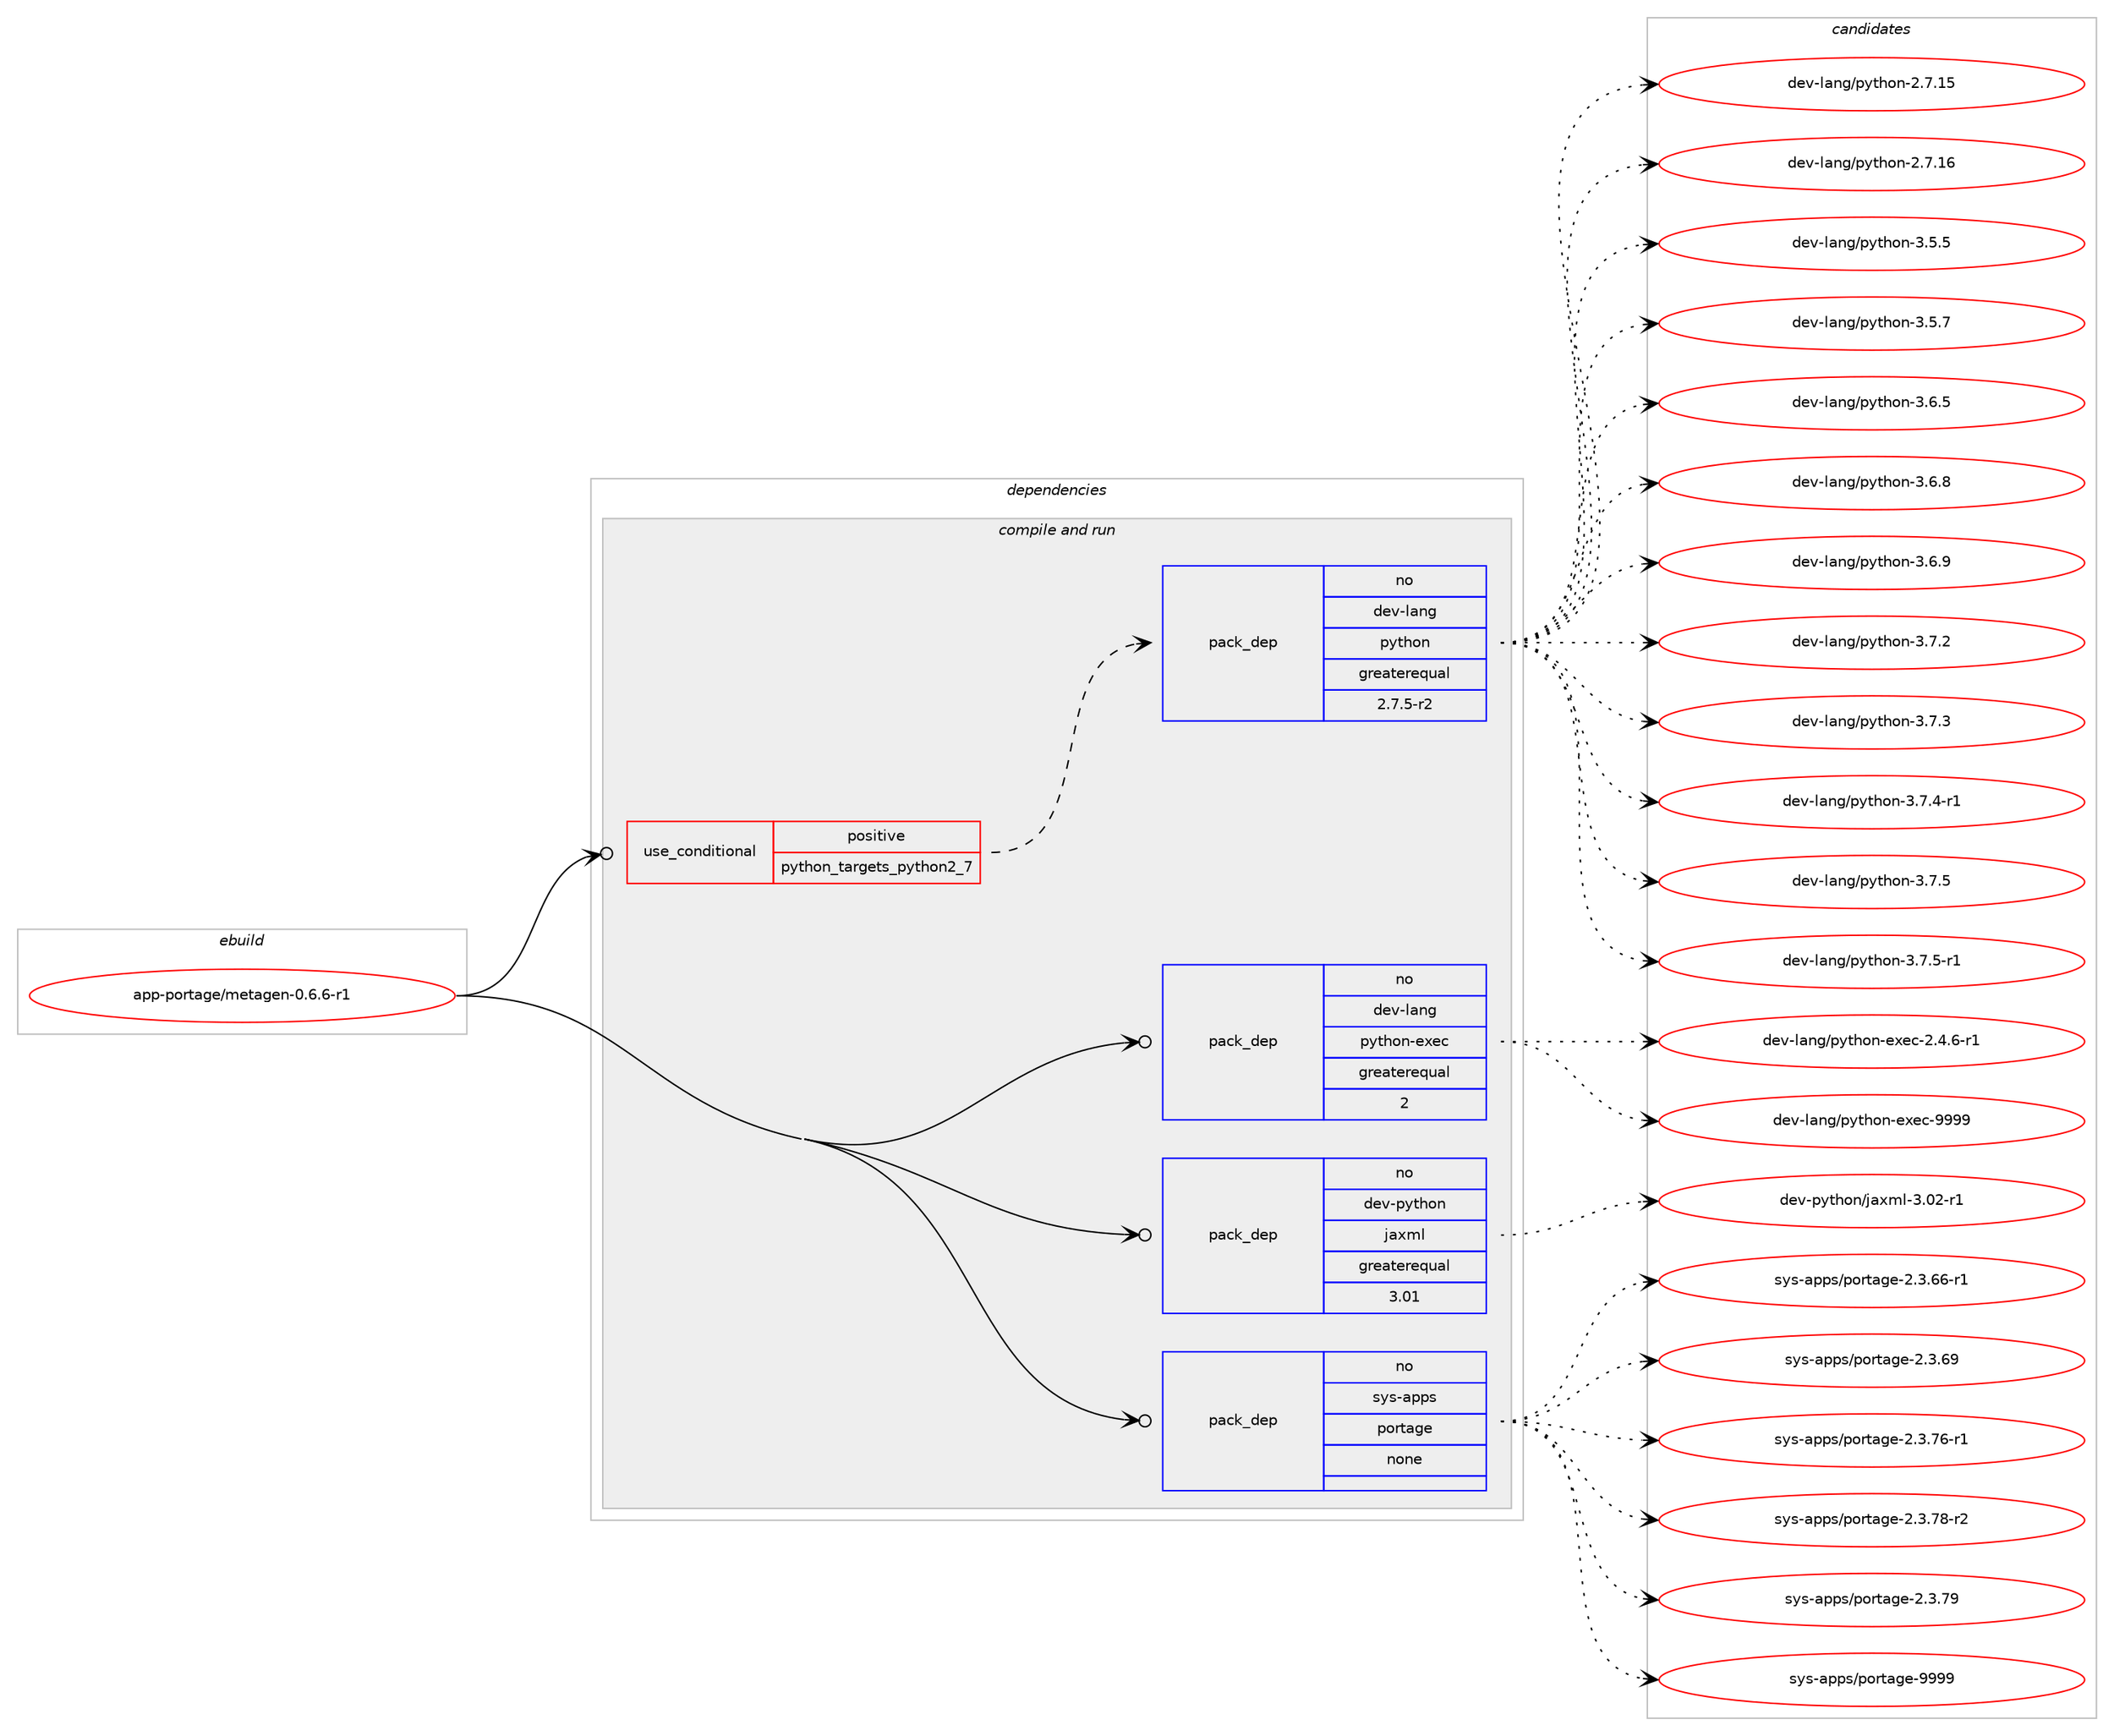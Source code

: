 digraph prolog {

# *************
# Graph options
# *************

newrank=true;
concentrate=true;
compound=true;
graph [rankdir=LR,fontname=Helvetica,fontsize=10,ranksep=1.5];#, ranksep=2.5, nodesep=0.2];
edge  [arrowhead=vee];
node  [fontname=Helvetica,fontsize=10];

# **********
# The ebuild
# **********

subgraph cluster_leftcol {
color=gray;
rank=same;
label=<<i>ebuild</i>>;
id [label="app-portage/metagen-0.6.6-r1", color=red, width=4, href="../app-portage/metagen-0.6.6-r1.svg"];
}

# ****************
# The dependencies
# ****************

subgraph cluster_midcol {
color=gray;
label=<<i>dependencies</i>>;
subgraph cluster_compile {
fillcolor="#eeeeee";
style=filled;
label=<<i>compile</i>>;
}
subgraph cluster_compileandrun {
fillcolor="#eeeeee";
style=filled;
label=<<i>compile and run</i>>;
subgraph cond120837 {
dependency506363 [label=<<TABLE BORDER="0" CELLBORDER="1" CELLSPACING="0" CELLPADDING="4"><TR><TD ROWSPAN="3" CELLPADDING="10">use_conditional</TD></TR><TR><TD>positive</TD></TR><TR><TD>python_targets_python2_7</TD></TR></TABLE>>, shape=none, color=red];
subgraph pack376381 {
dependency506364 [label=<<TABLE BORDER="0" CELLBORDER="1" CELLSPACING="0" CELLPADDING="4" WIDTH="220"><TR><TD ROWSPAN="6" CELLPADDING="30">pack_dep</TD></TR><TR><TD WIDTH="110">no</TD></TR><TR><TD>dev-lang</TD></TR><TR><TD>python</TD></TR><TR><TD>greaterequal</TD></TR><TR><TD>2.7.5-r2</TD></TR></TABLE>>, shape=none, color=blue];
}
dependency506363:e -> dependency506364:w [weight=20,style="dashed",arrowhead="vee"];
}
id:e -> dependency506363:w [weight=20,style="solid",arrowhead="odotvee"];
subgraph pack376382 {
dependency506365 [label=<<TABLE BORDER="0" CELLBORDER="1" CELLSPACING="0" CELLPADDING="4" WIDTH="220"><TR><TD ROWSPAN="6" CELLPADDING="30">pack_dep</TD></TR><TR><TD WIDTH="110">no</TD></TR><TR><TD>dev-lang</TD></TR><TR><TD>python-exec</TD></TR><TR><TD>greaterequal</TD></TR><TR><TD>2</TD></TR></TABLE>>, shape=none, color=blue];
}
id:e -> dependency506365:w [weight=20,style="solid",arrowhead="odotvee"];
subgraph pack376383 {
dependency506366 [label=<<TABLE BORDER="0" CELLBORDER="1" CELLSPACING="0" CELLPADDING="4" WIDTH="220"><TR><TD ROWSPAN="6" CELLPADDING="30">pack_dep</TD></TR><TR><TD WIDTH="110">no</TD></TR><TR><TD>dev-python</TD></TR><TR><TD>jaxml</TD></TR><TR><TD>greaterequal</TD></TR><TR><TD>3.01</TD></TR></TABLE>>, shape=none, color=blue];
}
id:e -> dependency506366:w [weight=20,style="solid",arrowhead="odotvee"];
subgraph pack376384 {
dependency506367 [label=<<TABLE BORDER="0" CELLBORDER="1" CELLSPACING="0" CELLPADDING="4" WIDTH="220"><TR><TD ROWSPAN="6" CELLPADDING="30">pack_dep</TD></TR><TR><TD WIDTH="110">no</TD></TR><TR><TD>sys-apps</TD></TR><TR><TD>portage</TD></TR><TR><TD>none</TD></TR><TR><TD></TD></TR></TABLE>>, shape=none, color=blue];
}
id:e -> dependency506367:w [weight=20,style="solid",arrowhead="odotvee"];
}
subgraph cluster_run {
fillcolor="#eeeeee";
style=filled;
label=<<i>run</i>>;
}
}

# **************
# The candidates
# **************

subgraph cluster_choices {
rank=same;
color=gray;
label=<<i>candidates</i>>;

subgraph choice376381 {
color=black;
nodesep=1;
choice10010111845108971101034711212111610411111045504655464953 [label="dev-lang/python-2.7.15", color=red, width=4,href="../dev-lang/python-2.7.15.svg"];
choice10010111845108971101034711212111610411111045504655464954 [label="dev-lang/python-2.7.16", color=red, width=4,href="../dev-lang/python-2.7.16.svg"];
choice100101118451089711010347112121116104111110455146534653 [label="dev-lang/python-3.5.5", color=red, width=4,href="../dev-lang/python-3.5.5.svg"];
choice100101118451089711010347112121116104111110455146534655 [label="dev-lang/python-3.5.7", color=red, width=4,href="../dev-lang/python-3.5.7.svg"];
choice100101118451089711010347112121116104111110455146544653 [label="dev-lang/python-3.6.5", color=red, width=4,href="../dev-lang/python-3.6.5.svg"];
choice100101118451089711010347112121116104111110455146544656 [label="dev-lang/python-3.6.8", color=red, width=4,href="../dev-lang/python-3.6.8.svg"];
choice100101118451089711010347112121116104111110455146544657 [label="dev-lang/python-3.6.9", color=red, width=4,href="../dev-lang/python-3.6.9.svg"];
choice100101118451089711010347112121116104111110455146554650 [label="dev-lang/python-3.7.2", color=red, width=4,href="../dev-lang/python-3.7.2.svg"];
choice100101118451089711010347112121116104111110455146554651 [label="dev-lang/python-3.7.3", color=red, width=4,href="../dev-lang/python-3.7.3.svg"];
choice1001011184510897110103471121211161041111104551465546524511449 [label="dev-lang/python-3.7.4-r1", color=red, width=4,href="../dev-lang/python-3.7.4-r1.svg"];
choice100101118451089711010347112121116104111110455146554653 [label="dev-lang/python-3.7.5", color=red, width=4,href="../dev-lang/python-3.7.5.svg"];
choice1001011184510897110103471121211161041111104551465546534511449 [label="dev-lang/python-3.7.5-r1", color=red, width=4,href="../dev-lang/python-3.7.5-r1.svg"];
dependency506364:e -> choice10010111845108971101034711212111610411111045504655464953:w [style=dotted,weight="100"];
dependency506364:e -> choice10010111845108971101034711212111610411111045504655464954:w [style=dotted,weight="100"];
dependency506364:e -> choice100101118451089711010347112121116104111110455146534653:w [style=dotted,weight="100"];
dependency506364:e -> choice100101118451089711010347112121116104111110455146534655:w [style=dotted,weight="100"];
dependency506364:e -> choice100101118451089711010347112121116104111110455146544653:w [style=dotted,weight="100"];
dependency506364:e -> choice100101118451089711010347112121116104111110455146544656:w [style=dotted,weight="100"];
dependency506364:e -> choice100101118451089711010347112121116104111110455146544657:w [style=dotted,weight="100"];
dependency506364:e -> choice100101118451089711010347112121116104111110455146554650:w [style=dotted,weight="100"];
dependency506364:e -> choice100101118451089711010347112121116104111110455146554651:w [style=dotted,weight="100"];
dependency506364:e -> choice1001011184510897110103471121211161041111104551465546524511449:w [style=dotted,weight="100"];
dependency506364:e -> choice100101118451089711010347112121116104111110455146554653:w [style=dotted,weight="100"];
dependency506364:e -> choice1001011184510897110103471121211161041111104551465546534511449:w [style=dotted,weight="100"];
}
subgraph choice376382 {
color=black;
nodesep=1;
choice10010111845108971101034711212111610411111045101120101994550465246544511449 [label="dev-lang/python-exec-2.4.6-r1", color=red, width=4,href="../dev-lang/python-exec-2.4.6-r1.svg"];
choice10010111845108971101034711212111610411111045101120101994557575757 [label="dev-lang/python-exec-9999", color=red, width=4,href="../dev-lang/python-exec-9999.svg"];
dependency506365:e -> choice10010111845108971101034711212111610411111045101120101994550465246544511449:w [style=dotted,weight="100"];
dependency506365:e -> choice10010111845108971101034711212111610411111045101120101994557575757:w [style=dotted,weight="100"];
}
subgraph choice376383 {
color=black;
nodesep=1;
choice10010111845112121116104111110471069712010910845514648504511449 [label="dev-python/jaxml-3.02-r1", color=red, width=4,href="../dev-python/jaxml-3.02-r1.svg"];
dependency506366:e -> choice10010111845112121116104111110471069712010910845514648504511449:w [style=dotted,weight="100"];
}
subgraph choice376384 {
color=black;
nodesep=1;
choice11512111545971121121154711211111411697103101455046514654544511449 [label="sys-apps/portage-2.3.66-r1", color=red, width=4,href="../sys-apps/portage-2.3.66-r1.svg"];
choice1151211154597112112115471121111141169710310145504651465457 [label="sys-apps/portage-2.3.69", color=red, width=4,href="../sys-apps/portage-2.3.69.svg"];
choice11512111545971121121154711211111411697103101455046514655544511449 [label="sys-apps/portage-2.3.76-r1", color=red, width=4,href="../sys-apps/portage-2.3.76-r1.svg"];
choice11512111545971121121154711211111411697103101455046514655564511450 [label="sys-apps/portage-2.3.78-r2", color=red, width=4,href="../sys-apps/portage-2.3.78-r2.svg"];
choice1151211154597112112115471121111141169710310145504651465557 [label="sys-apps/portage-2.3.79", color=red, width=4,href="../sys-apps/portage-2.3.79.svg"];
choice115121115459711211211547112111114116971031014557575757 [label="sys-apps/portage-9999", color=red, width=4,href="../sys-apps/portage-9999.svg"];
dependency506367:e -> choice11512111545971121121154711211111411697103101455046514654544511449:w [style=dotted,weight="100"];
dependency506367:e -> choice1151211154597112112115471121111141169710310145504651465457:w [style=dotted,weight="100"];
dependency506367:e -> choice11512111545971121121154711211111411697103101455046514655544511449:w [style=dotted,weight="100"];
dependency506367:e -> choice11512111545971121121154711211111411697103101455046514655564511450:w [style=dotted,weight="100"];
dependency506367:e -> choice1151211154597112112115471121111141169710310145504651465557:w [style=dotted,weight="100"];
dependency506367:e -> choice115121115459711211211547112111114116971031014557575757:w [style=dotted,weight="100"];
}
}

}
